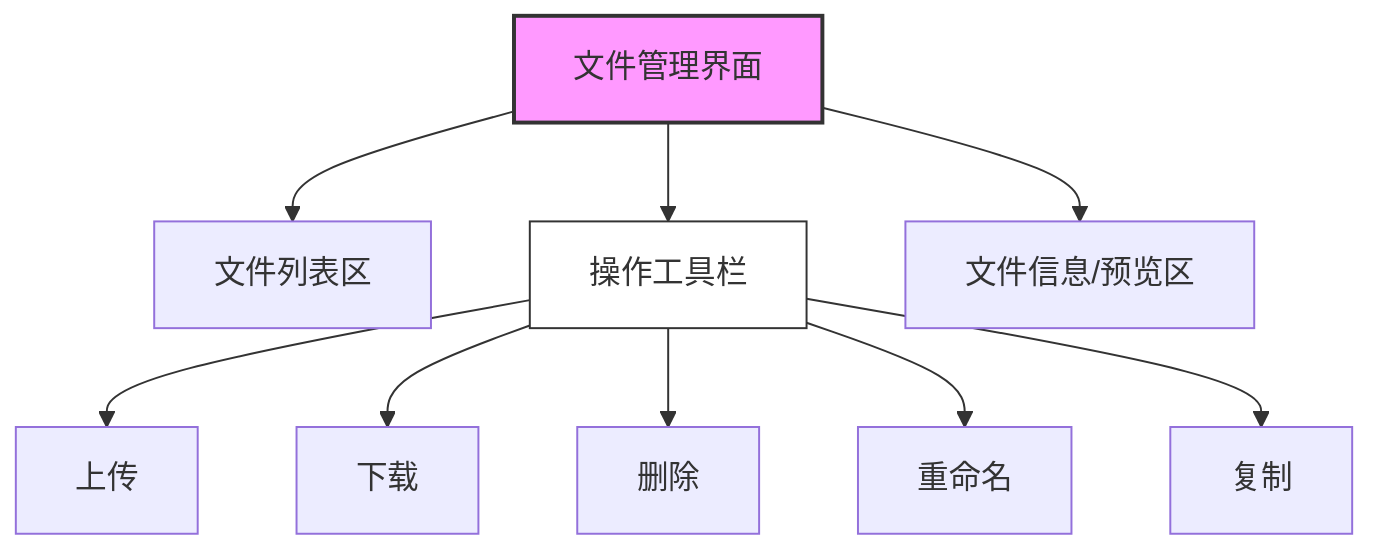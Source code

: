 flowchart TD
    FM_UI[文件管理界面]
    FM_UI --> FM_List[文件列表区]
    FM_UI --> FM_Toolbar[操作工具栏]
    FM_UI --> FM_Info[文件信息/预览区]
    FM_Toolbar --> FM_Upload[上传]
    FM_Toolbar --> FM_Download[下载]
    FM_Toolbar --> FM_Delete[删除]
    FM_Toolbar --> FM_Rename[重命名]
    FM_Toolbar --> FM_Copy[复制]
    style FM_UI fill:#f9f,stroke:#333,stroke-width:2px
    style FM_Toolbar fill:#fff,stroke:#333,stroke-width:1px